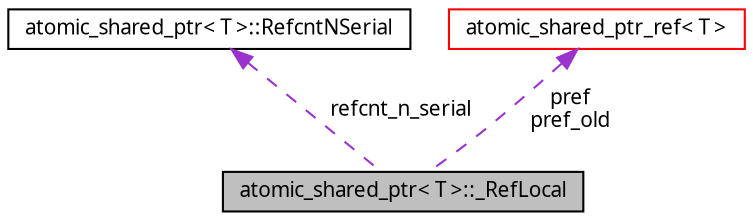 digraph G
{
  edge [fontname="FreeSans.ttf",fontsize=10,labelfontname="FreeSans.ttf",labelfontsize=10];
  node [fontname="FreeSans.ttf",fontsize=10,shape=record];
  Node1 [label="atomic_shared_ptr\< T \>::_RefLocal",height=0.2,width=0.4,color="black", fillcolor="grey75", style="filled" fontcolor="black"];
  Node2 -> Node1 [dir=back,color="darkorchid3",fontsize=10,style="dashed",label="refcnt_n_serial",fontname="FreeSans.ttf"];
  Node2 [label="atomic_shared_ptr\< T \>::RefcntNSerial",height=0.2,width=0.4,color="black", fillcolor="white", style="filled",URL="$unionatomic__shared__ptr_1_1_refcnt_n_serial.html"];
  Node3 -> Node1 [dir=back,color="darkorchid3",fontsize=10,style="dashed",label="pref\npref_old",fontname="FreeSans.ttf"];
  Node3 [label="atomic_shared_ptr_ref\< T \>",height=0.2,width=0.4,color="red", fillcolor="white", style="filled",URL="$structatomic__shared__ptr__ref.html"];
}

